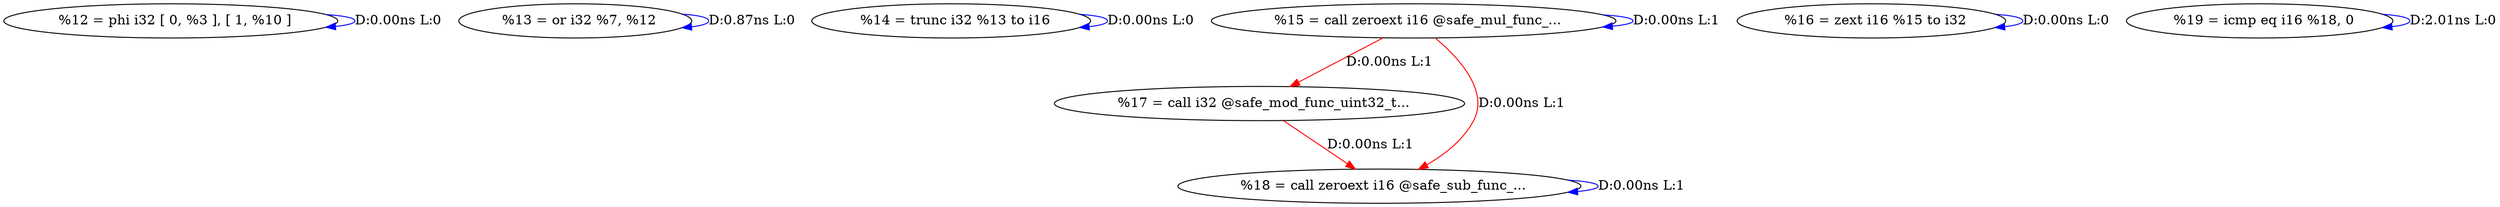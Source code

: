 digraph {
Node0x340f0b0[label="  %12 = phi i32 [ 0, %3 ], [ 1, %10 ]"];
Node0x340f0b0 -> Node0x340f0b0[label="D:0.00ns L:0",color=blue];
Node0x340f190[label="  %13 = or i32 %7, %12"];
Node0x340f190 -> Node0x340f190[label="D:0.87ns L:0",color=blue];
Node0x340f270[label="  %14 = trunc i32 %13 to i16"];
Node0x340f270 -> Node0x340f270[label="D:0.00ns L:0",color=blue];
Node0x340f350[label="  %15 = call zeroext i16 @safe_mul_func_..."];
Node0x340f350 -> Node0x340f350[label="D:0.00ns L:1",color=blue];
Node0x340f510[label="  %17 = call i32 @safe_mod_func_uint32_t..."];
Node0x340f350 -> Node0x340f510[label="D:0.00ns L:1",color=red];
Node0x340f5f0[label="  %18 = call zeroext i16 @safe_sub_func_..."];
Node0x340f350 -> Node0x340f5f0[label="D:0.00ns L:1",color=red];
Node0x340f430[label="  %16 = zext i16 %15 to i32"];
Node0x340f430 -> Node0x340f430[label="D:0.00ns L:0",color=blue];
Node0x340f510 -> Node0x340f5f0[label="D:0.00ns L:1",color=red];
Node0x340f5f0 -> Node0x340f5f0[label="D:0.00ns L:1",color=blue];
Node0x340f6d0[label="  %19 = icmp eq i16 %18, 0"];
Node0x340f6d0 -> Node0x340f6d0[label="D:2.01ns L:0",color=blue];
}

